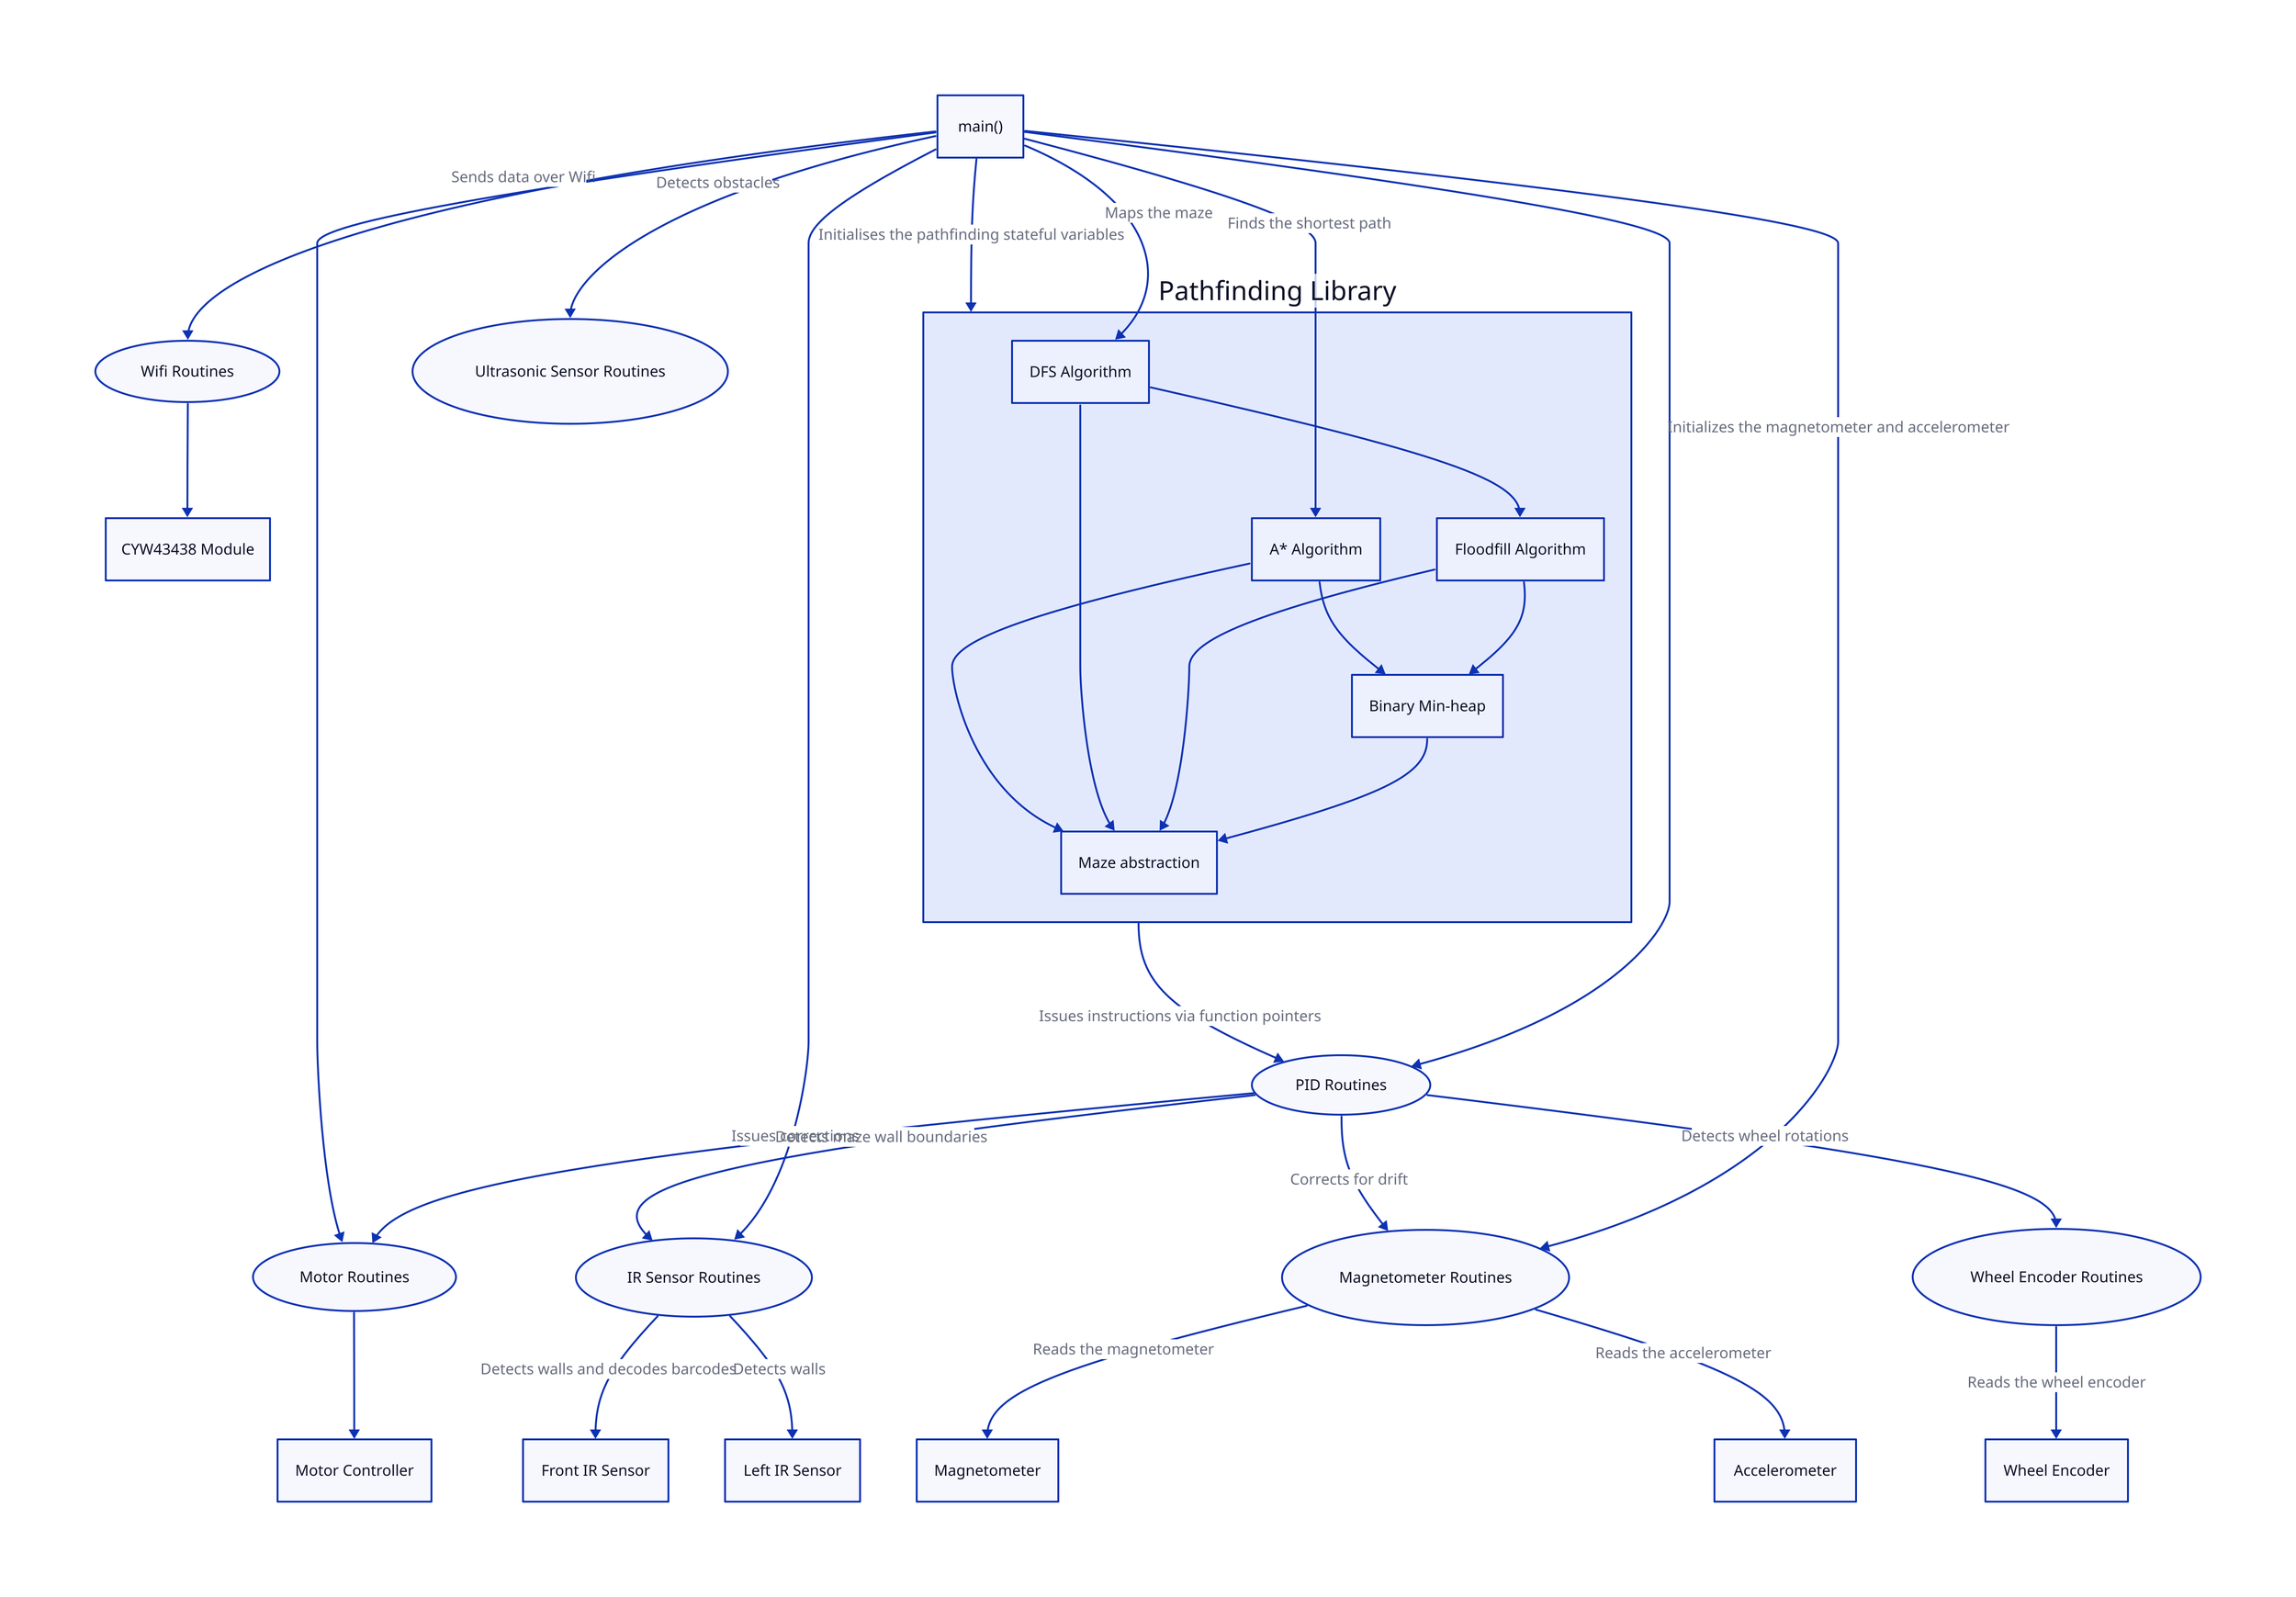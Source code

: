 main() -> Wifi Routines: Sends data over Wifi
Wifi Routines -> CYW43438 Module
Wifi Routines.shape: oval
Pathfinding Library {
    "A* Algorithm"
    Floodfill Algorithm
    DFS Algorithm
    Binary Min-heap
    Maze abstraction
    "A* Algorithm" -> Binary Min-Heap
    "A* Algorithm" -> Maze abstraction
    DFS Algorithm -> Floodfill Algorithm
    DFS Algorithm -> Maze abstraction
    Floodfill Algorithm -> Binary Min-Heap
    Floodfill Algorithm -> Maze abstraction
    Binary Min-Heap -> Maze abstraction
}

main() -> Pathfinding Library: Initialises the pathfinding stateful variables
main() -> Pathfinding Library."DFS Algorithm": Maps the maze
main() -> Pathfinding Library."A* Algorithm": Finds the shortest path
Pathfinding Library -> PID Routines: Issues instructions via function pointers

main() -> Motor Routines
Motor Routines.shape: oval
Motor Routines -> Motor Controller

main() -> PID Routines
PID Routines.shape: oval

PID Routines -> Motor Routines: Issues corrections
PID Routines -> IR Sensor Routines: Detects maze wall boundaries
PID Routines -> Magnetometer Routines: Corrects for drift
PID Routines -> Wheel Encoder Routines: Detects wheel rotations

main() -> IR Sensor Routines
IR Sensor Routines.shape: oval
IR Sensor Routines -> Front IR Sensor: Detects walls and decodes barcodes
IR Sensor Routines -> Left IR Sensor: Detects walls

main() -> Magnetometer Routines: Initializes the magnetometer and accelerometer
Magnetometer Routines.shape: oval
Magnetometer Routines -> Magnetometer: Reads the magnetometer
Magnetometer Routines -> Accelerometer: Reads the accelerometer

Wheel Encoder Routines.shape: oval
Wheel Encoder Routines -> Wheel Encoder: Reads the wheel encoder

main() -> Ultrasonic Sensor Routines: Detects obstacles
Ultrasonic Sensor Routines.shape: oval